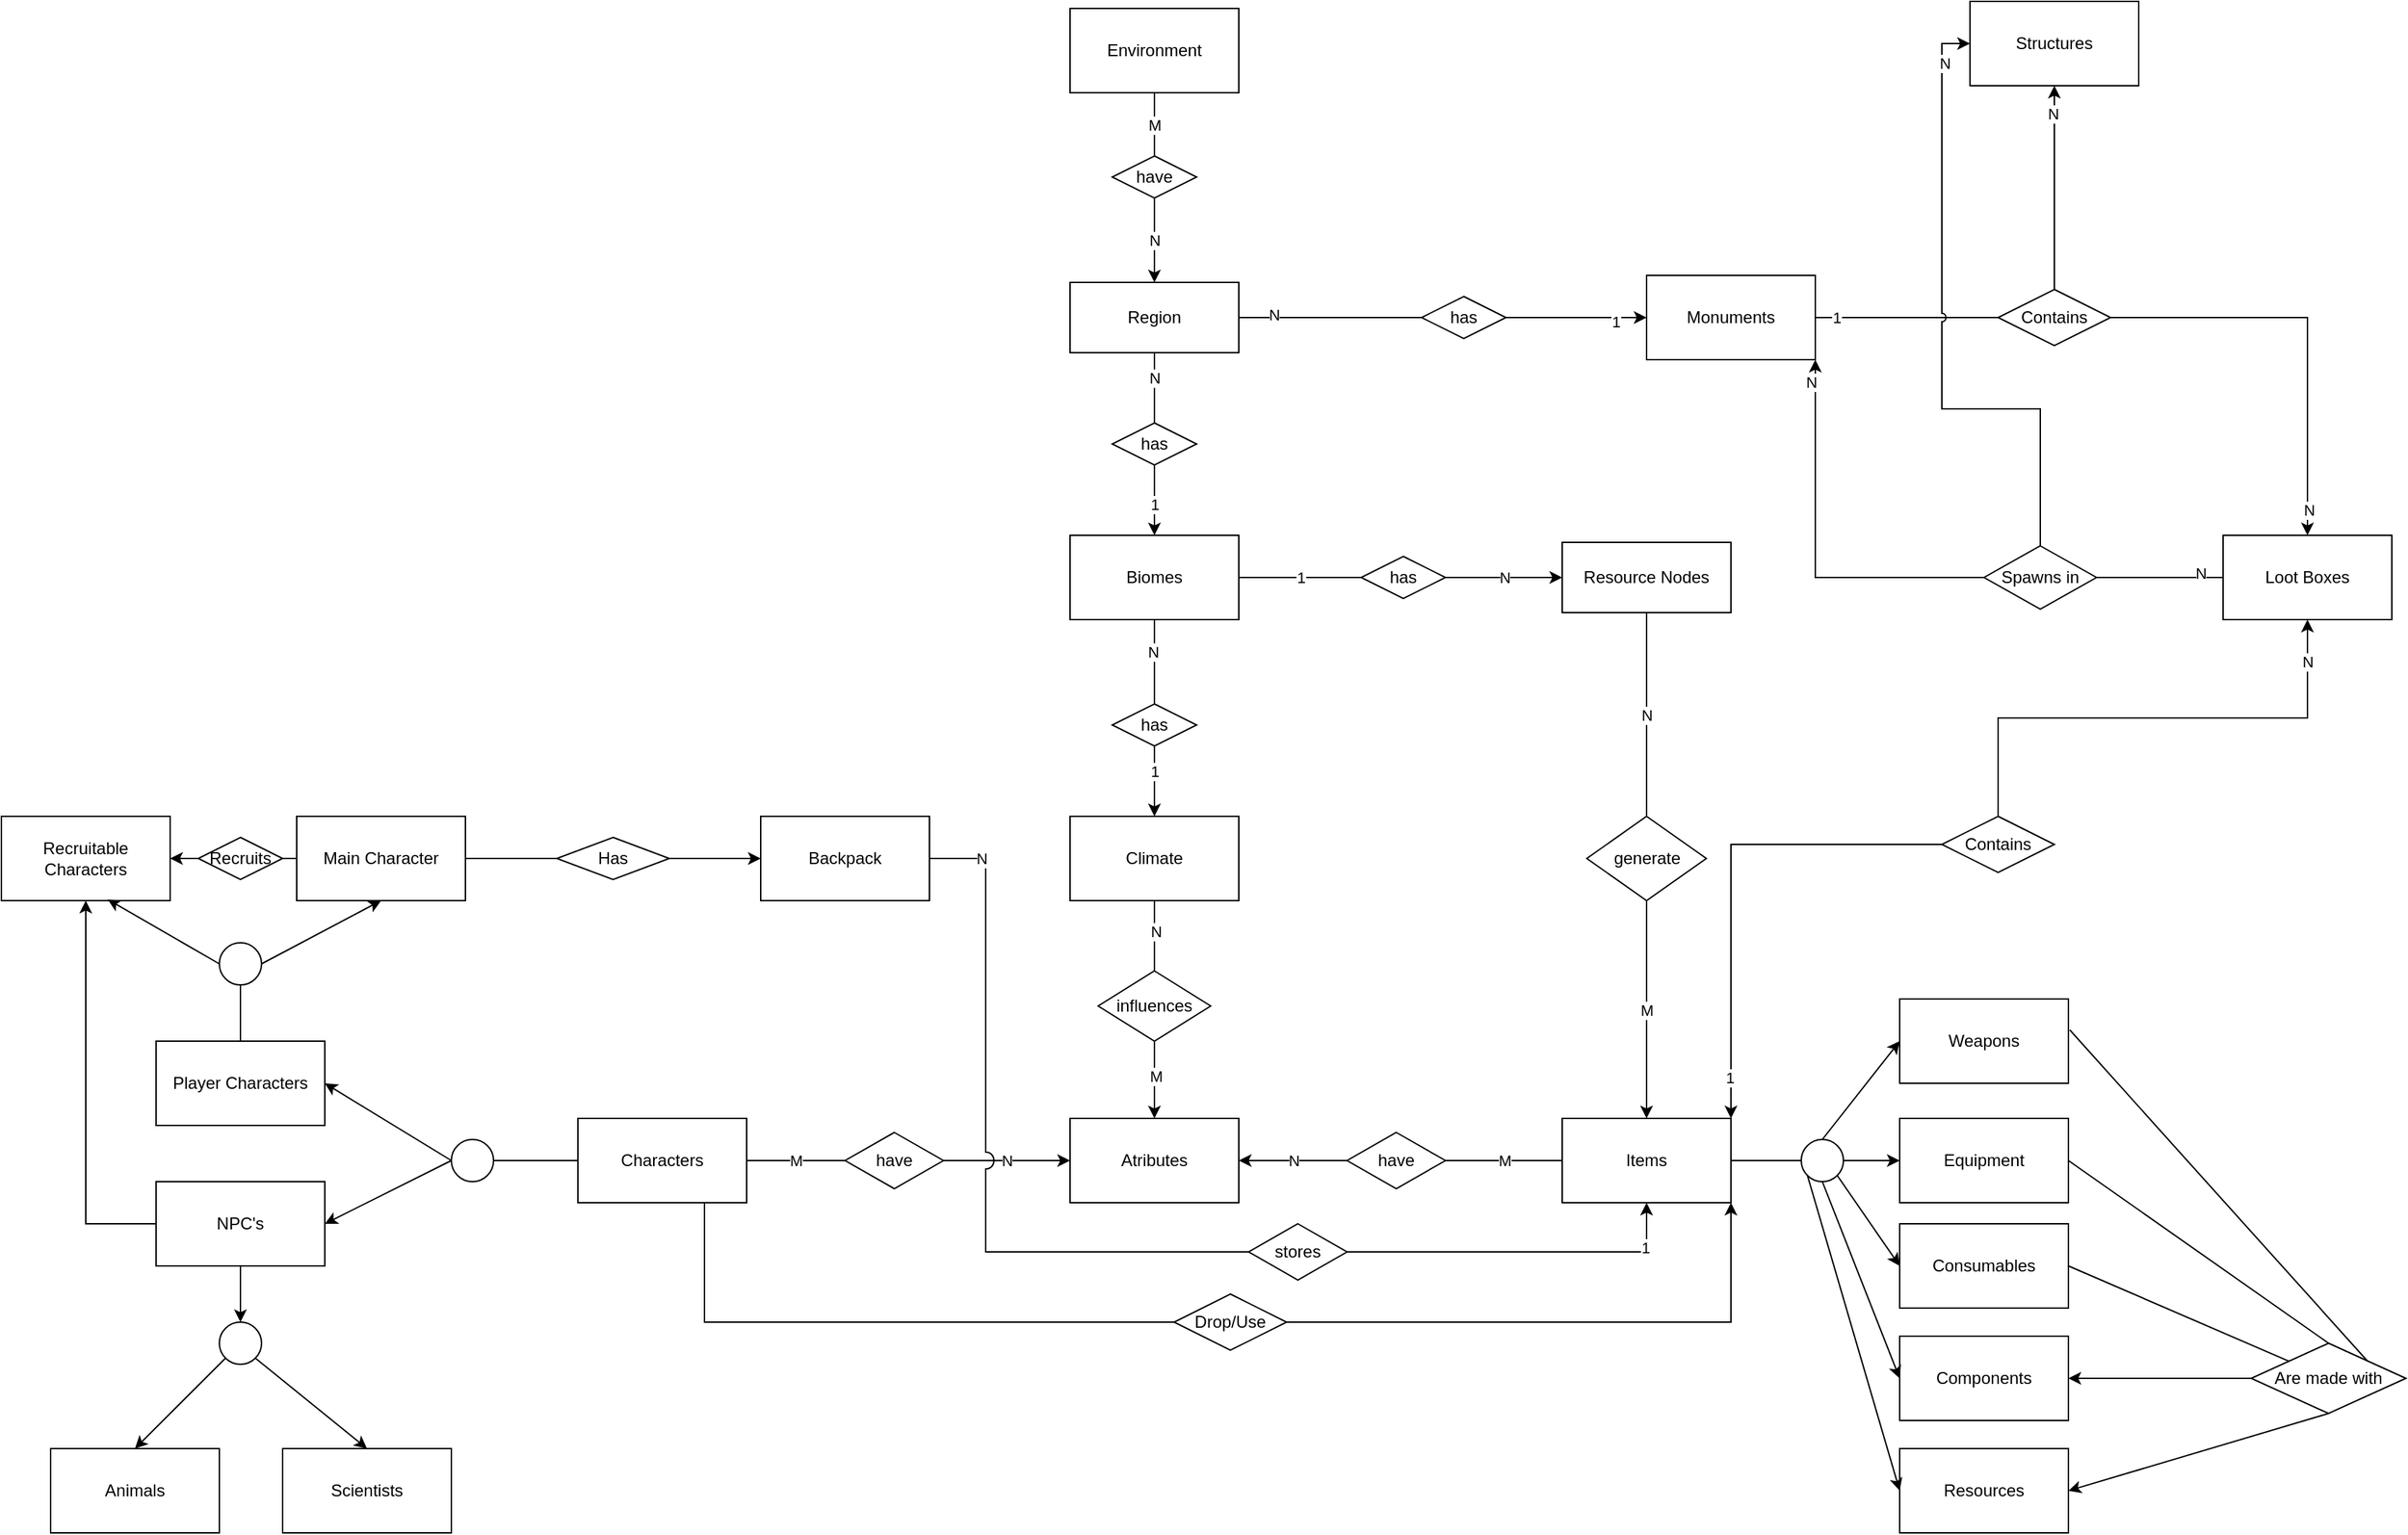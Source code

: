 <mxfile version="16.5.2" type="github">
  <diagram id="C5RBs43oDa-KdzZeNtuy" name="Page-1">
    <mxGraphModel dx="2249" dy="1966" grid="1" gridSize="10" guides="1" tooltips="1" connect="1" arrows="1" fold="1" page="1" pageScale="1" pageWidth="827" pageHeight="1169" math="0" shadow="0">
      <root>
        <mxCell id="WIyWlLk6GJQsqaUBKTNV-0" />
        <mxCell id="WIyWlLk6GJQsqaUBKTNV-1" parent="WIyWlLk6GJQsqaUBKTNV-0" />
        <mxCell id="OJwY6KHNOnWyT61h1TXV-4" value="Items" style="rounded=0;whiteSpace=wrap;html=1;" parent="WIyWlLk6GJQsqaUBKTNV-1" vertex="1">
          <mxGeometry x="610" y="-275" width="120" height="60" as="geometry" />
        </mxCell>
        <mxCell id="-jBMVGJU2QKtCugC65hU-63" style="edgeStyle=orthogonalEdgeStyle;rounded=0;jumpStyle=arc;orthogonalLoop=1;jettySize=auto;html=1;exitX=0.75;exitY=1;exitDx=0;exitDy=0;entryX=1;entryY=1;entryDx=0;entryDy=0;startArrow=none;startFill=0;endArrow=classic;endFill=1;strokeColor=default;" edge="1" parent="WIyWlLk6GJQsqaUBKTNV-1" source="OJwY6KHNOnWyT61h1TXV-0" target="OJwY6KHNOnWyT61h1TXV-4">
          <mxGeometry relative="1" as="geometry">
            <Array as="points">
              <mxPoint y="-130" />
              <mxPoint x="730" y="-130" />
            </Array>
          </mxGeometry>
        </mxCell>
        <mxCell id="OJwY6KHNOnWyT61h1TXV-0" value="Characters" style="rounded=0;whiteSpace=wrap;html=1;" parent="WIyWlLk6GJQsqaUBKTNV-1" vertex="1">
          <mxGeometry x="-90" y="-275" width="120" height="60" as="geometry" />
        </mxCell>
        <mxCell id="OJwY6KHNOnWyT61h1TXV-1" value="Weapons" style="rounded=0;whiteSpace=wrap;html=1;" parent="WIyWlLk6GJQsqaUBKTNV-1" vertex="1">
          <mxGeometry x="850" y="-360" width="120" height="60" as="geometry" />
        </mxCell>
        <mxCell id="OJwY6KHNOnWyT61h1TXV-2" value="Equipment" style="rounded=0;whiteSpace=wrap;html=1;" parent="WIyWlLk6GJQsqaUBKTNV-1" vertex="1">
          <mxGeometry x="850" y="-275" width="120" height="60" as="geometry" />
        </mxCell>
        <mxCell id="OJwY6KHNOnWyT61h1TXV-3" value="Components" style="rounded=0;whiteSpace=wrap;html=1;" parent="WIyWlLk6GJQsqaUBKTNV-1" vertex="1">
          <mxGeometry x="850" y="-120" width="120" height="60" as="geometry" />
        </mxCell>
        <mxCell id="OJwY6KHNOnWyT61h1TXV-6" value="" style="ellipse;whiteSpace=wrap;html=1;aspect=fixed;" parent="WIyWlLk6GJQsqaUBKTNV-1" vertex="1">
          <mxGeometry x="780" y="-260" width="30" height="30" as="geometry" />
        </mxCell>
        <mxCell id="OJwY6KHNOnWyT61h1TXV-8" value="" style="endArrow=classic;html=1;rounded=0;entryX=0;entryY=0.5;entryDx=0;entryDy=0;exitX=0.5;exitY=0;exitDx=0;exitDy=0;" parent="WIyWlLk6GJQsqaUBKTNV-1" source="OJwY6KHNOnWyT61h1TXV-6" edge="1" target="OJwY6KHNOnWyT61h1TXV-1">
          <mxGeometry width="50" height="50" relative="1" as="geometry">
            <mxPoint x="760" y="-185" as="sourcePoint" />
            <mxPoint x="850" y="-335" as="targetPoint" />
          </mxGeometry>
        </mxCell>
        <mxCell id="OJwY6KHNOnWyT61h1TXV-9" value="" style="endArrow=classic;html=1;rounded=0;entryX=0;entryY=0.5;entryDx=0;entryDy=0;exitX=1;exitY=0.5;exitDx=0;exitDy=0;" parent="WIyWlLk6GJQsqaUBKTNV-1" source="OJwY6KHNOnWyT61h1TXV-6" edge="1" target="OJwY6KHNOnWyT61h1TXV-2">
          <mxGeometry width="50" height="50" relative="1" as="geometry">
            <mxPoint x="760" y="-185" as="sourcePoint" />
            <mxPoint x="850" y="-245" as="targetPoint" />
          </mxGeometry>
        </mxCell>
        <mxCell id="OJwY6KHNOnWyT61h1TXV-10" value="" style="endArrow=classic;html=1;rounded=0;entryX=0;entryY=0.5;entryDx=0;entryDy=0;exitX=0.5;exitY=1;exitDx=0;exitDy=0;" parent="WIyWlLk6GJQsqaUBKTNV-1" source="OJwY6KHNOnWyT61h1TXV-6" edge="1" target="OJwY6KHNOnWyT61h1TXV-3">
          <mxGeometry width="50" height="50" relative="1" as="geometry">
            <mxPoint x="760" y="-185" as="sourcePoint" />
            <mxPoint x="850" y="-145" as="targetPoint" />
          </mxGeometry>
        </mxCell>
        <mxCell id="OJwY6KHNOnWyT61h1TXV-11" value="" style="endArrow=none;html=1;rounded=0;entryX=0;entryY=0.5;entryDx=0;entryDy=0;exitX=1;exitY=0.5;exitDx=0;exitDy=0;" parent="WIyWlLk6GJQsqaUBKTNV-1" source="OJwY6KHNOnWyT61h1TXV-4" target="OJwY6KHNOnWyT61h1TXV-6" edge="1">
          <mxGeometry width="50" height="50" relative="1" as="geometry">
            <mxPoint x="760" y="-345" as="sourcePoint" />
            <mxPoint x="810" y="-395" as="targetPoint" />
          </mxGeometry>
        </mxCell>
        <mxCell id="OJwY6KHNOnWyT61h1TXV-12" value="Player Characters" style="rounded=0;whiteSpace=wrap;html=1;" parent="WIyWlLk6GJQsqaUBKTNV-1" vertex="1">
          <mxGeometry x="-390" y="-330" width="120" height="60" as="geometry" />
        </mxCell>
        <mxCell id="YpgS21uu3NGaCWCV9_6U-10" style="edgeStyle=orthogonalEdgeStyle;rounded=0;jumpStyle=arc;jumpSize=12;orthogonalLoop=1;jettySize=auto;html=1;exitX=0;exitY=0.5;exitDx=0;exitDy=0;entryX=0.5;entryY=1;entryDx=0;entryDy=0;" parent="WIyWlLk6GJQsqaUBKTNV-1" source="OJwY6KHNOnWyT61h1TXV-13" target="OJwY6KHNOnWyT61h1TXV-26" edge="1">
          <mxGeometry relative="1" as="geometry" />
        </mxCell>
        <mxCell id="OJwY6KHNOnWyT61h1TXV-13" value="NPC&#39;s" style="rounded=0;whiteSpace=wrap;html=1;" parent="WIyWlLk6GJQsqaUBKTNV-1" vertex="1">
          <mxGeometry x="-390" y="-230" width="120" height="60" as="geometry" />
        </mxCell>
        <mxCell id="OJwY6KHNOnWyT61h1TXV-14" value="Animals" style="rounded=0;whiteSpace=wrap;html=1;" parent="WIyWlLk6GJQsqaUBKTNV-1" vertex="1">
          <mxGeometry x="-465" y="-40" width="120" height="60" as="geometry" />
        </mxCell>
        <mxCell id="OJwY6KHNOnWyT61h1TXV-16" value="Scientists" style="rounded=0;whiteSpace=wrap;html=1;" parent="WIyWlLk6GJQsqaUBKTNV-1" vertex="1">
          <mxGeometry x="-300" y="-40" width="120" height="60" as="geometry" />
        </mxCell>
        <mxCell id="OJwY6KHNOnWyT61h1TXV-17" value="" style="ellipse;whiteSpace=wrap;html=1;aspect=fixed;" parent="WIyWlLk6GJQsqaUBKTNV-1" vertex="1">
          <mxGeometry x="-345" y="-130" width="30" height="30" as="geometry" />
        </mxCell>
        <mxCell id="OJwY6KHNOnWyT61h1TXV-18" value="" style="endArrow=classic;html=1;rounded=0;exitX=0.5;exitY=1;exitDx=0;exitDy=0;entryX=0.5;entryY=0;entryDx=0;entryDy=0;" parent="WIyWlLk6GJQsqaUBKTNV-1" source="OJwY6KHNOnWyT61h1TXV-13" target="OJwY6KHNOnWyT61h1TXV-17" edge="1">
          <mxGeometry width="50" height="50" relative="1" as="geometry">
            <mxPoint x="-420" y="-210" as="sourcePoint" />
            <mxPoint x="-370" y="-260" as="targetPoint" />
          </mxGeometry>
        </mxCell>
        <mxCell id="OJwY6KHNOnWyT61h1TXV-19" value="" style="endArrow=classic;html=1;rounded=0;entryX=0.5;entryY=0;entryDx=0;entryDy=0;exitX=0;exitY=1;exitDx=0;exitDy=0;" parent="WIyWlLk6GJQsqaUBKTNV-1" source="OJwY6KHNOnWyT61h1TXV-17" target="OJwY6KHNOnWyT61h1TXV-14" edge="1">
          <mxGeometry width="50" height="50" relative="1" as="geometry">
            <mxPoint x="-320" y="-210" as="sourcePoint" />
            <mxPoint x="-270" y="-260" as="targetPoint" />
          </mxGeometry>
        </mxCell>
        <mxCell id="OJwY6KHNOnWyT61h1TXV-20" value="" style="endArrow=classic;html=1;rounded=0;exitX=1;exitY=1;exitDx=0;exitDy=0;entryX=0.5;entryY=0;entryDx=0;entryDy=0;" parent="WIyWlLk6GJQsqaUBKTNV-1" source="OJwY6KHNOnWyT61h1TXV-17" target="OJwY6KHNOnWyT61h1TXV-16" edge="1">
          <mxGeometry width="50" height="50" relative="1" as="geometry">
            <mxPoint x="-320" y="-210" as="sourcePoint" />
            <mxPoint x="-270" y="-260" as="targetPoint" />
          </mxGeometry>
        </mxCell>
        <mxCell id="OJwY6KHNOnWyT61h1TXV-22" value="" style="ellipse;whiteSpace=wrap;html=1;aspect=fixed;" parent="WIyWlLk6GJQsqaUBKTNV-1" vertex="1">
          <mxGeometry x="-180" y="-260" width="30" height="30" as="geometry" />
        </mxCell>
        <mxCell id="OJwY6KHNOnWyT61h1TXV-23" value="" style="endArrow=classic;html=1;rounded=0;entryX=1;entryY=0.5;entryDx=0;entryDy=0;exitX=0;exitY=0.5;exitDx=0;exitDy=0;" parent="WIyWlLk6GJQsqaUBKTNV-1" source="OJwY6KHNOnWyT61h1TXV-22" target="OJwY6KHNOnWyT61h1TXV-12" edge="1">
          <mxGeometry width="50" height="50" relative="1" as="geometry">
            <mxPoint x="-280" y="-210" as="sourcePoint" />
            <mxPoint x="-230" y="-260" as="targetPoint" />
          </mxGeometry>
        </mxCell>
        <mxCell id="OJwY6KHNOnWyT61h1TXV-24" value="" style="endArrow=classic;html=1;rounded=0;exitX=0;exitY=0.5;exitDx=0;exitDy=0;entryX=1;entryY=0.5;entryDx=0;entryDy=0;" parent="WIyWlLk6GJQsqaUBKTNV-1" source="OJwY6KHNOnWyT61h1TXV-22" target="OJwY6KHNOnWyT61h1TXV-13" edge="1">
          <mxGeometry width="50" height="50" relative="1" as="geometry">
            <mxPoint x="-280" y="-210" as="sourcePoint" />
            <mxPoint x="-230" y="-260" as="targetPoint" />
          </mxGeometry>
        </mxCell>
        <mxCell id="OJwY6KHNOnWyT61h1TXV-25" value="" style="endArrow=none;html=1;rounded=0;entryX=0;entryY=0.5;entryDx=0;entryDy=0;exitX=1;exitY=0.5;exitDx=0;exitDy=0;" parent="WIyWlLk6GJQsqaUBKTNV-1" source="OJwY6KHNOnWyT61h1TXV-22" target="OJwY6KHNOnWyT61h1TXV-0" edge="1">
          <mxGeometry width="50" height="50" relative="1" as="geometry">
            <mxPoint x="-280" y="-210" as="sourcePoint" />
            <mxPoint x="-230" y="-260" as="targetPoint" />
          </mxGeometry>
        </mxCell>
        <mxCell id="OJwY6KHNOnWyT61h1TXV-26" value="Recruitable Characters" style="rounded=0;whiteSpace=wrap;html=1;" parent="WIyWlLk6GJQsqaUBKTNV-1" vertex="1">
          <mxGeometry x="-500" y="-490" width="120" height="60" as="geometry" />
        </mxCell>
        <mxCell id="-jBMVGJU2QKtCugC65hU-73" style="edgeStyle=orthogonalEdgeStyle;rounded=0;jumpStyle=arc;orthogonalLoop=1;jettySize=auto;html=1;exitX=0;exitY=0.5;exitDx=0;exitDy=0;entryX=1;entryY=0.5;entryDx=0;entryDy=0;startArrow=none;startFill=0;endArrow=classic;endFill=1;strokeColor=default;" edge="1" parent="WIyWlLk6GJQsqaUBKTNV-1" source="-jBMVGJU2QKtCugC65hU-74" target="OJwY6KHNOnWyT61h1TXV-26">
          <mxGeometry relative="1" as="geometry" />
        </mxCell>
        <mxCell id="OJwY6KHNOnWyT61h1TXV-27" value="Main Character" style="rounded=0;whiteSpace=wrap;html=1;" parent="WIyWlLk6GJQsqaUBKTNV-1" vertex="1">
          <mxGeometry x="-290" y="-490" width="120" height="60" as="geometry" />
        </mxCell>
        <mxCell id="OJwY6KHNOnWyT61h1TXV-28" value="" style="ellipse;whiteSpace=wrap;html=1;aspect=fixed;" parent="WIyWlLk6GJQsqaUBKTNV-1" vertex="1">
          <mxGeometry x="-345" y="-400" width="30" height="30" as="geometry" />
        </mxCell>
        <mxCell id="OJwY6KHNOnWyT61h1TXV-29" value="" style="endArrow=none;html=1;rounded=0;entryX=0.5;entryY=1;entryDx=0;entryDy=0;exitX=0.5;exitY=0;exitDx=0;exitDy=0;" parent="WIyWlLk6GJQsqaUBKTNV-1" source="OJwY6KHNOnWyT61h1TXV-12" target="OJwY6KHNOnWyT61h1TXV-28" edge="1">
          <mxGeometry width="50" height="50" relative="1" as="geometry">
            <mxPoint x="-470" y="-260" as="sourcePoint" />
            <mxPoint x="-420" y="-310" as="targetPoint" />
          </mxGeometry>
        </mxCell>
        <mxCell id="OJwY6KHNOnWyT61h1TXV-30" value="" style="endArrow=classic;html=1;rounded=0;entryX=0.5;entryY=1;entryDx=0;entryDy=0;exitX=1;exitY=0.5;exitDx=0;exitDy=0;" parent="WIyWlLk6GJQsqaUBKTNV-1" source="OJwY6KHNOnWyT61h1TXV-28" target="OJwY6KHNOnWyT61h1TXV-27" edge="1">
          <mxGeometry width="50" height="50" relative="1" as="geometry">
            <mxPoint x="-470" y="-260" as="sourcePoint" />
            <mxPoint x="-420" y="-310" as="targetPoint" />
          </mxGeometry>
        </mxCell>
        <mxCell id="OJwY6KHNOnWyT61h1TXV-31" value="" style="endArrow=classic;html=1;rounded=0;entryX=0.63;entryY=0.986;entryDx=0;entryDy=0;exitX=0;exitY=0.5;exitDx=0;exitDy=0;entryPerimeter=0;" parent="WIyWlLk6GJQsqaUBKTNV-1" source="OJwY6KHNOnWyT61h1TXV-28" target="OJwY6KHNOnWyT61h1TXV-26" edge="1">
          <mxGeometry width="50" height="50" relative="1" as="geometry">
            <mxPoint x="-470" y="-260" as="sourcePoint" />
            <mxPoint x="-420" y="-310" as="targetPoint" />
          </mxGeometry>
        </mxCell>
        <mxCell id="OJwY6KHNOnWyT61h1TXV-35" value="Atributes" style="rounded=0;whiteSpace=wrap;html=1;" parent="WIyWlLk6GJQsqaUBKTNV-1" vertex="1">
          <mxGeometry x="260" y="-275" width="120" height="60" as="geometry" />
        </mxCell>
        <mxCell id="OJwY6KHNOnWyT61h1TXV-36" value="N" style="endArrow=classic;html=1;rounded=0;entryX=0;entryY=0.5;entryDx=0;entryDy=0;exitX=1;exitY=0.5;exitDx=0;exitDy=0;startArrow=none;" parent="WIyWlLk6GJQsqaUBKTNV-1" source="OJwY6KHNOnWyT61h1TXV-38" target="OJwY6KHNOnWyT61h1TXV-35" edge="1">
          <mxGeometry width="50" height="50" relative="1" as="geometry">
            <mxPoint y="-260" as="sourcePoint" />
            <mxPoint x="50" y="-310" as="targetPoint" />
          </mxGeometry>
        </mxCell>
        <mxCell id="OJwY6KHNOnWyT61h1TXV-38" value="have" style="rhombus;whiteSpace=wrap;html=1;" parent="WIyWlLk6GJQsqaUBKTNV-1" vertex="1">
          <mxGeometry x="100" y="-265" width="70" height="40" as="geometry" />
        </mxCell>
        <mxCell id="OJwY6KHNOnWyT61h1TXV-39" value="M" style="endArrow=none;html=1;rounded=0;entryX=0;entryY=0.5;entryDx=0;entryDy=0;exitX=1;exitY=0.5;exitDx=0;exitDy=0;" parent="WIyWlLk6GJQsqaUBKTNV-1" source="OJwY6KHNOnWyT61h1TXV-0" target="OJwY6KHNOnWyT61h1TXV-38" edge="1">
          <mxGeometry width="50" height="50" relative="1" as="geometry">
            <mxPoint x="30" y="-245" as="sourcePoint" />
            <mxPoint x="260" y="-245" as="targetPoint" />
          </mxGeometry>
        </mxCell>
        <mxCell id="OJwY6KHNOnWyT61h1TXV-41" value="N" style="endArrow=classic;html=1;rounded=0;exitX=0;exitY=0.5;exitDx=0;exitDy=0;entryX=1;entryY=0.5;entryDx=0;entryDy=0;startArrow=none;" parent="WIyWlLk6GJQsqaUBKTNV-1" source="OJwY6KHNOnWyT61h1TXV-40" target="OJwY6KHNOnWyT61h1TXV-35" edge="1">
          <mxGeometry width="50" height="50" relative="1" as="geometry">
            <mxPoint x="510" y="-260" as="sourcePoint" />
            <mxPoint x="560" y="-310" as="targetPoint" />
          </mxGeometry>
        </mxCell>
        <mxCell id="OJwY6KHNOnWyT61h1TXV-40" value="have" style="rhombus;whiteSpace=wrap;html=1;" parent="WIyWlLk6GJQsqaUBKTNV-1" vertex="1">
          <mxGeometry x="457" y="-265" width="70" height="40" as="geometry" />
        </mxCell>
        <mxCell id="OJwY6KHNOnWyT61h1TXV-42" value="M" style="endArrow=none;html=1;rounded=0;exitX=0;exitY=0.5;exitDx=0;exitDy=0;entryX=1;entryY=0.5;entryDx=0;entryDy=0;" parent="WIyWlLk6GJQsqaUBKTNV-1" source="OJwY6KHNOnWyT61h1TXV-4" target="OJwY6KHNOnWyT61h1TXV-40" edge="1">
          <mxGeometry width="50" height="50" relative="1" as="geometry">
            <mxPoint x="610" y="-245" as="sourcePoint" />
            <mxPoint x="380" y="-245" as="targetPoint" />
          </mxGeometry>
        </mxCell>
        <mxCell id="YpgS21uu3NGaCWCV9_6U-8" style="edgeStyle=orthogonalEdgeStyle;rounded=0;orthogonalLoop=1;jettySize=auto;html=1;exitX=1;exitY=0.5;exitDx=0;exitDy=0;entryX=0.5;entryY=1;entryDx=0;entryDy=0;jumpStyle=arc;jumpSize=12;" parent="WIyWlLk6GJQsqaUBKTNV-1" source="OJwY6KHNOnWyT61h1TXV-43" target="OJwY6KHNOnWyT61h1TXV-4" edge="1">
          <mxGeometry relative="1" as="geometry">
            <Array as="points">
              <mxPoint x="200" y="-460" />
              <mxPoint x="200" y="-180" />
              <mxPoint x="670" y="-180" />
            </Array>
          </mxGeometry>
        </mxCell>
        <mxCell id="-jBMVGJU2QKtCugC65hU-53" value="1" style="edgeLabel;html=1;align=center;verticalAlign=middle;resizable=0;points=[];" vertex="1" connectable="0" parent="YpgS21uu3NGaCWCV9_6U-8">
          <mxGeometry x="0.922" y="1" relative="1" as="geometry">
            <mxPoint as="offset" />
          </mxGeometry>
        </mxCell>
        <mxCell id="-jBMVGJU2QKtCugC65hU-54" value="N" style="edgeLabel;html=1;align=center;verticalAlign=middle;resizable=0;points=[];" vertex="1" connectable="0" parent="YpgS21uu3NGaCWCV9_6U-8">
          <mxGeometry x="-0.91" relative="1" as="geometry">
            <mxPoint as="offset" />
          </mxGeometry>
        </mxCell>
        <mxCell id="OJwY6KHNOnWyT61h1TXV-43" value="Backpack" style="rounded=0;whiteSpace=wrap;html=1;" parent="WIyWlLk6GJQsqaUBKTNV-1" vertex="1">
          <mxGeometry x="40" y="-490" width="120" height="60" as="geometry" />
        </mxCell>
        <mxCell id="OJwY6KHNOnWyT61h1TXV-44" value="" style="endArrow=classic;html=1;rounded=0;exitX=1;exitY=0.5;exitDx=0;exitDy=0;entryX=0;entryY=0.5;entryDx=0;entryDy=0;startArrow=none;" parent="WIyWlLk6GJQsqaUBKTNV-1" source="OJwY6KHNOnWyT61h1TXV-45" target="OJwY6KHNOnWyT61h1TXV-43" edge="1">
          <mxGeometry width="50" height="50" relative="1" as="geometry">
            <mxPoint x="60" y="-390" as="sourcePoint" />
            <mxPoint x="110" y="-440" as="targetPoint" />
          </mxGeometry>
        </mxCell>
        <mxCell id="OJwY6KHNOnWyT61h1TXV-45" value="Has" style="rhombus;whiteSpace=wrap;html=1;" parent="WIyWlLk6GJQsqaUBKTNV-1" vertex="1">
          <mxGeometry x="-105" y="-475" width="80" height="30" as="geometry" />
        </mxCell>
        <mxCell id="OJwY6KHNOnWyT61h1TXV-46" value="" style="endArrow=none;html=1;rounded=0;exitX=1;exitY=0.5;exitDx=0;exitDy=0;entryX=0;entryY=0.5;entryDx=0;entryDy=0;" parent="WIyWlLk6GJQsqaUBKTNV-1" source="OJwY6KHNOnWyT61h1TXV-27" target="OJwY6KHNOnWyT61h1TXV-45" edge="1">
          <mxGeometry width="50" height="50" relative="1" as="geometry">
            <mxPoint x="-230" y="-490" as="sourcePoint" />
            <mxPoint x="-230" y="-610" as="targetPoint" />
          </mxGeometry>
        </mxCell>
        <mxCell id="VYQuqurXk1ev6Ly3l2aM-8" value="N" style="edgeStyle=orthogonalEdgeStyle;rounded=0;orthogonalLoop=1;jettySize=auto;html=1;exitX=0.5;exitY=1;exitDx=0;exitDy=0;entryX=0.5;entryY=0;entryDx=0;entryDy=0;startArrow=none;" parent="WIyWlLk6GJQsqaUBKTNV-1" source="VYQuqurXk1ev6Ly3l2aM-9" target="VYQuqurXk1ev6Ly3l2aM-3" edge="1">
          <mxGeometry relative="1" as="geometry" />
        </mxCell>
        <mxCell id="VYQuqurXk1ev6Ly3l2aM-0" value="Environment" style="rounded=0;whiteSpace=wrap;html=1;" parent="WIyWlLk6GJQsqaUBKTNV-1" vertex="1">
          <mxGeometry x="260" y="-1065" width="120" height="60" as="geometry" />
        </mxCell>
        <mxCell id="YpgS21uu3NGaCWCV9_6U-2" value="N" style="edgeStyle=orthogonalEdgeStyle;rounded=0;orthogonalLoop=1;jettySize=auto;html=1;exitX=1;exitY=0.5;exitDx=0;exitDy=0;entryX=0;entryY=0.5;entryDx=0;entryDy=0;startArrow=none;" parent="WIyWlLk6GJQsqaUBKTNV-1" source="YpgS21uu3NGaCWCV9_6U-3" target="YpgS21uu3NGaCWCV9_6U-0" edge="1">
          <mxGeometry relative="1" as="geometry" />
        </mxCell>
        <mxCell id="VYQuqurXk1ev6Ly3l2aM-2" value="Biomes" style="rounded=0;whiteSpace=wrap;html=1;" parent="WIyWlLk6GJQsqaUBKTNV-1" vertex="1">
          <mxGeometry x="260" y="-690" width="120" height="60" as="geometry" />
        </mxCell>
        <mxCell id="VYQuqurXk1ev6Ly3l2aM-3" value="Region" style="rounded=0;whiteSpace=wrap;html=1;" parent="WIyWlLk6GJQsqaUBKTNV-1" vertex="1">
          <mxGeometry x="260" y="-870" width="120" height="50" as="geometry" />
        </mxCell>
        <mxCell id="-jBMVGJU2QKtCugC65hU-11" style="edgeStyle=orthogonalEdgeStyle;rounded=0;orthogonalLoop=1;jettySize=auto;html=1;exitX=1;exitY=0.5;exitDx=0;exitDy=0;entryX=0.5;entryY=1;entryDx=0;entryDy=0;" edge="1" parent="WIyWlLk6GJQsqaUBKTNV-1" source="VYQuqurXk1ev6Ly3l2aM-4" target="-jBMVGJU2QKtCugC65hU-6">
          <mxGeometry relative="1" as="geometry">
            <Array as="points">
              <mxPoint x="960" y="-845" />
              <mxPoint x="960" y="-1005" />
            </Array>
          </mxGeometry>
        </mxCell>
        <mxCell id="-jBMVGJU2QKtCugC65hU-32" value="1" style="edgeLabel;html=1;align=center;verticalAlign=middle;resizable=0;points=[];" vertex="1" connectable="0" parent="-jBMVGJU2QKtCugC65hU-11">
          <mxGeometry x="-0.913" relative="1" as="geometry">
            <mxPoint as="offset" />
          </mxGeometry>
        </mxCell>
        <mxCell id="-jBMVGJU2QKtCugC65hU-33" value="N" style="edgeLabel;html=1;align=center;verticalAlign=middle;resizable=0;points=[];" vertex="1" connectable="0" parent="-jBMVGJU2QKtCugC65hU-11">
          <mxGeometry x="0.906" y="1" relative="1" as="geometry">
            <mxPoint y="4" as="offset" />
          </mxGeometry>
        </mxCell>
        <mxCell id="VYQuqurXk1ev6Ly3l2aM-4" value="Monuments" style="rounded=0;whiteSpace=wrap;html=1;" parent="WIyWlLk6GJQsqaUBKTNV-1" vertex="1">
          <mxGeometry x="670" y="-875" width="120" height="60" as="geometry" />
        </mxCell>
        <mxCell id="VYQuqurXk1ev6Ly3l2aM-9" value="have" style="rhombus;whiteSpace=wrap;html=1;" parent="WIyWlLk6GJQsqaUBKTNV-1" vertex="1">
          <mxGeometry x="290" y="-960" width="60" height="30" as="geometry" />
        </mxCell>
        <mxCell id="VYQuqurXk1ev6Ly3l2aM-10" value="M" style="edgeStyle=orthogonalEdgeStyle;rounded=0;orthogonalLoop=1;jettySize=auto;html=1;exitX=0.5;exitY=1;exitDx=0;exitDy=0;entryX=0.5;entryY=0;entryDx=0;entryDy=0;endArrow=none;" parent="WIyWlLk6GJQsqaUBKTNV-1" source="VYQuqurXk1ev6Ly3l2aM-0" target="VYQuqurXk1ev6Ly3l2aM-9" edge="1">
          <mxGeometry relative="1" as="geometry">
            <mxPoint x="320" y="-1005" as="sourcePoint" />
            <mxPoint x="320" y="-870" as="targetPoint" />
          </mxGeometry>
        </mxCell>
        <mxCell id="VYQuqurXk1ev6Ly3l2aM-18" value="" style="endArrow=classic;html=1;rounded=0;exitX=1;exitY=0.5;exitDx=0;exitDy=0;entryX=0;entryY=0.5;entryDx=0;entryDy=0;startArrow=none;" parent="WIyWlLk6GJQsqaUBKTNV-1" source="VYQuqurXk1ev6Ly3l2aM-26" target="VYQuqurXk1ev6Ly3l2aM-4" edge="1">
          <mxGeometry width="50" height="50" relative="1" as="geometry">
            <mxPoint x="35" y="-720" as="sourcePoint" />
            <mxPoint x="-15" y="-720" as="targetPoint" />
          </mxGeometry>
        </mxCell>
        <mxCell id="VYQuqurXk1ev6Ly3l2aM-33" value="1" style="edgeLabel;html=1;align=center;verticalAlign=middle;resizable=0;points=[];" parent="VYQuqurXk1ev6Ly3l2aM-18" vertex="1" connectable="0">
          <mxGeometry x="0.557" y="-3" relative="1" as="geometry">
            <mxPoint as="offset" />
          </mxGeometry>
        </mxCell>
        <mxCell id="VYQuqurXk1ev6Ly3l2aM-20" value="" style="endArrow=classic;html=1;rounded=0;exitX=0.5;exitY=1;exitDx=0;exitDy=0;entryX=0.5;entryY=0;entryDx=0;entryDy=0;startArrow=none;" parent="WIyWlLk6GJQsqaUBKTNV-1" source="VYQuqurXk1ev6Ly3l2aM-21" target="VYQuqurXk1ev6Ly3l2aM-2" edge="1">
          <mxGeometry width="50" height="50" relative="1" as="geometry">
            <mxPoint x="274" y="-770" as="sourcePoint" />
            <mxPoint x="324" y="-820" as="targetPoint" />
          </mxGeometry>
        </mxCell>
        <mxCell id="VYQuqurXk1ev6Ly3l2aM-30" value="1" style="edgeLabel;html=1;align=center;verticalAlign=middle;resizable=0;points=[];" parent="VYQuqurXk1ev6Ly3l2aM-20" vertex="1" connectable="0">
          <mxGeometry x="0.506" y="1" relative="1" as="geometry">
            <mxPoint x="-1" y="-10" as="offset" />
          </mxGeometry>
        </mxCell>
        <mxCell id="VYQuqurXk1ev6Ly3l2aM-38" value="Climate" style="rounded=0;whiteSpace=wrap;html=1;" parent="WIyWlLk6GJQsqaUBKTNV-1" vertex="1">
          <mxGeometry x="260" y="-490" width="120" height="60" as="geometry" />
        </mxCell>
        <mxCell id="VYQuqurXk1ev6Ly3l2aM-39" style="edgeStyle=orthogonalEdgeStyle;rounded=0;orthogonalLoop=1;jettySize=auto;html=1;exitX=0.5;exitY=1;exitDx=0;exitDy=0;" parent="WIyWlLk6GJQsqaUBKTNV-1" source="VYQuqurXk1ev6Ly3l2aM-4" target="VYQuqurXk1ev6Ly3l2aM-4" edge="1">
          <mxGeometry relative="1" as="geometry" />
        </mxCell>
        <mxCell id="VYQuqurXk1ev6Ly3l2aM-42" value="" style="endArrow=classic;html=1;rounded=0;exitX=0.5;exitY=1;exitDx=0;exitDy=0;entryX=0.5;entryY=0;entryDx=0;entryDy=0;" parent="WIyWlLk6GJQsqaUBKTNV-1" source="VYQuqurXk1ev6Ly3l2aM-2" target="VYQuqurXk1ev6Ly3l2aM-38" edge="1">
          <mxGeometry width="50" height="50" relative="1" as="geometry">
            <mxPoint x="325" y="-780" as="sourcePoint" />
            <mxPoint x="325" y="-720" as="targetPoint" />
          </mxGeometry>
        </mxCell>
        <mxCell id="VYQuqurXk1ev6Ly3l2aM-44" value="N" style="edgeLabel;html=1;align=center;verticalAlign=middle;resizable=0;points=[];" parent="VYQuqurXk1ev6Ly3l2aM-42" vertex="1" connectable="0">
          <mxGeometry x="-0.671" y="-1" relative="1" as="geometry">
            <mxPoint as="offset" />
          </mxGeometry>
        </mxCell>
        <mxCell id="VYQuqurXk1ev6Ly3l2aM-46" value="1" style="edgeLabel;html=1;align=center;verticalAlign=middle;resizable=0;points=[];" parent="VYQuqurXk1ev6Ly3l2aM-42" vertex="1" connectable="0">
          <mxGeometry x="0.543" relative="1" as="geometry">
            <mxPoint as="offset" />
          </mxGeometry>
        </mxCell>
        <mxCell id="VYQuqurXk1ev6Ly3l2aM-43" value="has" style="rhombus;whiteSpace=wrap;html=1;" parent="WIyWlLk6GJQsqaUBKTNV-1" vertex="1">
          <mxGeometry x="290" y="-570" width="60" height="30" as="geometry" />
        </mxCell>
        <mxCell id="VYQuqurXk1ev6Ly3l2aM-49" value="" style="endArrow=classic;html=1;rounded=0;exitX=0.5;exitY=1;exitDx=0;exitDy=0;entryX=0.5;entryY=0;entryDx=0;entryDy=0;" parent="WIyWlLk6GJQsqaUBKTNV-1" source="VYQuqurXk1ev6Ly3l2aM-38" target="OJwY6KHNOnWyT61h1TXV-35" edge="1">
          <mxGeometry width="50" height="50" relative="1" as="geometry">
            <mxPoint x="320" y="-380" as="sourcePoint" />
            <mxPoint x="370" y="-430" as="targetPoint" />
          </mxGeometry>
        </mxCell>
        <mxCell id="VYQuqurXk1ev6Ly3l2aM-52" value="N" style="edgeLabel;html=1;align=center;verticalAlign=middle;resizable=0;points=[];" parent="VYQuqurXk1ev6Ly3l2aM-49" vertex="1" connectable="0">
          <mxGeometry x="-0.716" y="1" relative="1" as="geometry">
            <mxPoint as="offset" />
          </mxGeometry>
        </mxCell>
        <mxCell id="VYQuqurXk1ev6Ly3l2aM-53" value="M" style="edgeLabel;html=1;align=center;verticalAlign=middle;resizable=0;points=[];" parent="VYQuqurXk1ev6Ly3l2aM-49" vertex="1" connectable="0">
          <mxGeometry x="0.613" y="1" relative="1" as="geometry">
            <mxPoint as="offset" />
          </mxGeometry>
        </mxCell>
        <mxCell id="VYQuqurXk1ev6Ly3l2aM-50" value="influences" style="rhombus;whiteSpace=wrap;html=1;" parent="WIyWlLk6GJQsqaUBKTNV-1" vertex="1">
          <mxGeometry x="280" y="-380" width="80" height="50" as="geometry" />
        </mxCell>
        <mxCell id="YpgS21uu3NGaCWCV9_6U-1" value="M" style="edgeStyle=orthogonalEdgeStyle;rounded=0;orthogonalLoop=1;jettySize=auto;html=1;exitX=0.5;exitY=1;exitDx=0;exitDy=0;entryX=0.5;entryY=0;entryDx=0;entryDy=0;startArrow=none;" parent="WIyWlLk6GJQsqaUBKTNV-1" source="YpgS21uu3NGaCWCV9_6U-5" target="OJwY6KHNOnWyT61h1TXV-4" edge="1">
          <mxGeometry relative="1" as="geometry" />
        </mxCell>
        <mxCell id="YpgS21uu3NGaCWCV9_6U-0" value="Resource Nodes" style="rounded=0;whiteSpace=wrap;html=1;" parent="WIyWlLk6GJQsqaUBKTNV-1" vertex="1">
          <mxGeometry x="610" y="-685" width="120" height="50" as="geometry" />
        </mxCell>
        <mxCell id="YpgS21uu3NGaCWCV9_6U-3" value="has" style="rhombus;whiteSpace=wrap;html=1;" parent="WIyWlLk6GJQsqaUBKTNV-1" vertex="1">
          <mxGeometry x="467" y="-675" width="60" height="30" as="geometry" />
        </mxCell>
        <mxCell id="YpgS21uu3NGaCWCV9_6U-4" value="1" style="edgeStyle=orthogonalEdgeStyle;rounded=0;orthogonalLoop=1;jettySize=auto;html=1;exitX=1;exitY=0.5;exitDx=0;exitDy=0;entryX=0;entryY=0.5;entryDx=0;entryDy=0;endArrow=none;" parent="WIyWlLk6GJQsqaUBKTNV-1" source="VYQuqurXk1ev6Ly3l2aM-2" target="YpgS21uu3NGaCWCV9_6U-3" edge="1">
          <mxGeometry relative="1" as="geometry">
            <mxPoint x="380" y="-660" as="sourcePoint" />
            <mxPoint x="610" y="-660" as="targetPoint" />
          </mxGeometry>
        </mxCell>
        <mxCell id="YpgS21uu3NGaCWCV9_6U-5" value="generate" style="rhombus;whiteSpace=wrap;html=1;" parent="WIyWlLk6GJQsqaUBKTNV-1" vertex="1">
          <mxGeometry x="627.5" y="-490" width="85" height="60" as="geometry" />
        </mxCell>
        <mxCell id="YpgS21uu3NGaCWCV9_6U-6" value="N" style="edgeStyle=orthogonalEdgeStyle;rounded=0;orthogonalLoop=1;jettySize=auto;html=1;exitX=0.5;exitY=1;exitDx=0;exitDy=0;entryX=0.5;entryY=0;entryDx=0;entryDy=0;endArrow=none;" parent="WIyWlLk6GJQsqaUBKTNV-1" source="YpgS21uu3NGaCWCV9_6U-0" target="YpgS21uu3NGaCWCV9_6U-5" edge="1">
          <mxGeometry relative="1" as="geometry">
            <mxPoint x="670" y="-635" as="sourcePoint" />
            <mxPoint x="670" y="-275" as="targetPoint" />
          </mxGeometry>
        </mxCell>
        <mxCell id="YpgS21uu3NGaCWCV9_6U-9" value="stores" style="rhombus;whiteSpace=wrap;html=1;" parent="WIyWlLk6GJQsqaUBKTNV-1" vertex="1">
          <mxGeometry x="387" y="-200" width="70" height="40" as="geometry" />
        </mxCell>
        <mxCell id="-jBMVGJU2QKtCugC65hU-28" value="N" style="edgeStyle=orthogonalEdgeStyle;rounded=0;orthogonalLoop=1;jettySize=auto;html=1;exitX=0.5;exitY=1;exitDx=0;exitDy=0;strokeColor=default;endArrow=none;endFill=0;startArrow=classic;startFill=1;" edge="1" parent="WIyWlLk6GJQsqaUBKTNV-1" source="-jBMVGJU2QKtCugC65hU-0" target="-jBMVGJU2QKtCugC65hU-22">
          <mxGeometry x="-0.833" relative="1" as="geometry">
            <mxPoint as="offset" />
          </mxGeometry>
        </mxCell>
        <mxCell id="-jBMVGJU2QKtCugC65hU-0" value="Loot Boxes" style="rounded=0;whiteSpace=wrap;html=1;" vertex="1" parent="WIyWlLk6GJQsqaUBKTNV-1">
          <mxGeometry x="1080" y="-690" width="120" height="60" as="geometry" />
        </mxCell>
        <mxCell id="VYQuqurXk1ev6Ly3l2aM-26" value="has" style="rhombus;whiteSpace=wrap;html=1;" parent="WIyWlLk6GJQsqaUBKTNV-1" vertex="1">
          <mxGeometry x="510" y="-860" width="60" height="30" as="geometry" />
        </mxCell>
        <mxCell id="-jBMVGJU2QKtCugC65hU-3" value="" style="endArrow=none;html=1;rounded=0;exitX=1;exitY=0.5;exitDx=0;exitDy=0;entryX=0;entryY=0.5;entryDx=0;entryDy=0;" edge="1" parent="WIyWlLk6GJQsqaUBKTNV-1" source="VYQuqurXk1ev6Ly3l2aM-3" target="VYQuqurXk1ev6Ly3l2aM-26">
          <mxGeometry width="50" height="50" relative="1" as="geometry">
            <mxPoint x="380" y="-845" as="sourcePoint" />
            <mxPoint x="515" y="-845" as="targetPoint" />
          </mxGeometry>
        </mxCell>
        <mxCell id="-jBMVGJU2QKtCugC65hU-4" value="N" style="edgeLabel;html=1;align=center;verticalAlign=middle;resizable=0;points=[];" vertex="1" connectable="0" parent="-jBMVGJU2QKtCugC65hU-3">
          <mxGeometry x="-0.623" y="2" relative="1" as="geometry">
            <mxPoint as="offset" />
          </mxGeometry>
        </mxCell>
        <mxCell id="-jBMVGJU2QKtCugC65hU-6" value="Structures" style="rounded=0;whiteSpace=wrap;html=1;" vertex="1" parent="WIyWlLk6GJQsqaUBKTNV-1">
          <mxGeometry x="900" y="-1070" width="120" height="60" as="geometry" />
        </mxCell>
        <mxCell id="-jBMVGJU2QKtCugC65hU-13" style="edgeStyle=orthogonalEdgeStyle;rounded=0;orthogonalLoop=1;jettySize=auto;html=1;" edge="1" parent="WIyWlLk6GJQsqaUBKTNV-1" source="-jBMVGJU2QKtCugC65hU-8" target="-jBMVGJU2QKtCugC65hU-0">
          <mxGeometry relative="1" as="geometry" />
        </mxCell>
        <mxCell id="-jBMVGJU2QKtCugC65hU-31" value="N" style="edgeLabel;html=1;align=center;verticalAlign=middle;resizable=0;points=[];" vertex="1" connectable="0" parent="-jBMVGJU2QKtCugC65hU-13">
          <mxGeometry x="0.874" y="1" relative="1" as="geometry">
            <mxPoint as="offset" />
          </mxGeometry>
        </mxCell>
        <mxCell id="-jBMVGJU2QKtCugC65hU-8" value="Contains" style="rhombus;whiteSpace=wrap;html=1;" vertex="1" parent="WIyWlLk6GJQsqaUBKTNV-1">
          <mxGeometry x="920" y="-865" width="80" height="40" as="geometry" />
        </mxCell>
        <mxCell id="-jBMVGJU2QKtCugC65hU-14" style="edgeStyle=orthogonalEdgeStyle;rounded=0;orthogonalLoop=1;jettySize=auto;html=1;exitX=0.5;exitY=1;exitDx=0;exitDy=0;" edge="1" parent="WIyWlLk6GJQsqaUBKTNV-1" source="-jBMVGJU2QKtCugC65hU-0" target="-jBMVGJU2QKtCugC65hU-0">
          <mxGeometry relative="1" as="geometry" />
        </mxCell>
        <mxCell id="-jBMVGJU2QKtCugC65hU-16" style="edgeStyle=orthogonalEdgeStyle;rounded=0;orthogonalLoop=1;jettySize=auto;html=1;exitX=0.5;exitY=1;exitDx=0;exitDy=0;" edge="1" parent="WIyWlLk6GJQsqaUBKTNV-1" source="VYQuqurXk1ev6Ly3l2aM-26" target="VYQuqurXk1ev6Ly3l2aM-26">
          <mxGeometry relative="1" as="geometry" />
        </mxCell>
        <mxCell id="VYQuqurXk1ev6Ly3l2aM-21" value="has" style="rhombus;whiteSpace=wrap;html=1;" parent="WIyWlLk6GJQsqaUBKTNV-1" vertex="1">
          <mxGeometry x="290" y="-770" width="60" height="30" as="geometry" />
        </mxCell>
        <mxCell id="-jBMVGJU2QKtCugC65hU-17" value="" style="endArrow=none;html=1;rounded=0;entryX=0.5;entryY=0;entryDx=0;entryDy=0;" edge="1" parent="WIyWlLk6GJQsqaUBKTNV-1" target="VYQuqurXk1ev6Ly3l2aM-21">
          <mxGeometry width="50" height="50" relative="1" as="geometry">
            <mxPoint x="320" y="-820" as="sourcePoint" />
            <mxPoint x="320" y="-690" as="targetPoint" />
          </mxGeometry>
        </mxCell>
        <mxCell id="-jBMVGJU2QKtCugC65hU-18" value="N" style="edgeLabel;html=1;align=center;verticalAlign=middle;resizable=0;points=[];" vertex="1" connectable="0" parent="-jBMVGJU2QKtCugC65hU-17">
          <mxGeometry x="-0.513" relative="1" as="geometry">
            <mxPoint y="6" as="offset" />
          </mxGeometry>
        </mxCell>
        <mxCell id="-jBMVGJU2QKtCugC65hU-27" style="edgeStyle=orthogonalEdgeStyle;rounded=0;orthogonalLoop=1;jettySize=auto;html=1;exitX=0;exitY=0.5;exitDx=0;exitDy=0;entryX=1;entryY=0;entryDx=0;entryDy=0;" edge="1" parent="WIyWlLk6GJQsqaUBKTNV-1" source="-jBMVGJU2QKtCugC65hU-22" target="OJwY6KHNOnWyT61h1TXV-4">
          <mxGeometry relative="1" as="geometry" />
        </mxCell>
        <mxCell id="-jBMVGJU2QKtCugC65hU-30" value="1" style="edgeLabel;html=1;align=center;verticalAlign=middle;resizable=0;points=[];" vertex="1" connectable="0" parent="-jBMVGJU2QKtCugC65hU-27">
          <mxGeometry x="0.828" y="-1" relative="1" as="geometry">
            <mxPoint as="offset" />
          </mxGeometry>
        </mxCell>
        <mxCell id="-jBMVGJU2QKtCugC65hU-22" value="Contains" style="rhombus;whiteSpace=wrap;html=1;" vertex="1" parent="WIyWlLk6GJQsqaUBKTNV-1">
          <mxGeometry x="880" y="-490" width="80" height="40" as="geometry" />
        </mxCell>
        <mxCell id="-jBMVGJU2QKtCugC65hU-35" value="" style="endArrow=classic;html=1;rounded=0;strokeColor=default;exitX=0;exitY=0.5;exitDx=0;exitDy=0;entryX=1;entryY=1;entryDx=0;entryDy=0;" edge="1" parent="WIyWlLk6GJQsqaUBKTNV-1" source="-jBMVGJU2QKtCugC65hU-0" target="VYQuqurXk1ev6Ly3l2aM-4">
          <mxGeometry width="50" height="50" relative="1" as="geometry">
            <mxPoint x="1130" y="-750" as="sourcePoint" />
            <mxPoint x="1180" y="-800" as="targetPoint" />
            <Array as="points">
              <mxPoint x="790" y="-660" />
            </Array>
          </mxGeometry>
        </mxCell>
        <mxCell id="-jBMVGJU2QKtCugC65hU-38" value="N" style="edgeLabel;html=1;align=center;verticalAlign=middle;resizable=0;points=[];" vertex="1" connectable="0" parent="-jBMVGJU2QKtCugC65hU-35">
          <mxGeometry x="-0.928" y="-3" relative="1" as="geometry">
            <mxPoint as="offset" />
          </mxGeometry>
        </mxCell>
        <mxCell id="-jBMVGJU2QKtCugC65hU-39" value="N" style="edgeLabel;html=1;align=center;verticalAlign=middle;resizable=0;points=[];" vertex="1" connectable="0" parent="-jBMVGJU2QKtCugC65hU-35">
          <mxGeometry x="0.928" y="3" relative="1" as="geometry">
            <mxPoint as="offset" />
          </mxGeometry>
        </mxCell>
        <mxCell id="-jBMVGJU2QKtCugC65hU-37" style="edgeStyle=orthogonalEdgeStyle;rounded=0;orthogonalLoop=1;jettySize=auto;html=1;exitX=0.5;exitY=0;exitDx=0;exitDy=0;entryX=0;entryY=0.5;entryDx=0;entryDy=0;startArrow=none;startFill=0;endArrow=classic;endFill=1;strokeColor=default;jumpStyle=arc;" edge="1" parent="WIyWlLk6GJQsqaUBKTNV-1" source="-jBMVGJU2QKtCugC65hU-36" target="-jBMVGJU2QKtCugC65hU-6">
          <mxGeometry relative="1" as="geometry">
            <Array as="points">
              <mxPoint x="950" y="-780" />
              <mxPoint x="880" y="-780" />
              <mxPoint x="880" y="-1040" />
            </Array>
          </mxGeometry>
        </mxCell>
        <mxCell id="-jBMVGJU2QKtCugC65hU-40" value="N" style="edgeLabel;html=1;align=center;verticalAlign=middle;resizable=0;points=[];" vertex="1" connectable="0" parent="-jBMVGJU2QKtCugC65hU-37">
          <mxGeometry x="0.848" y="-2" relative="1" as="geometry">
            <mxPoint as="offset" />
          </mxGeometry>
        </mxCell>
        <mxCell id="-jBMVGJU2QKtCugC65hU-36" value="Spawns in" style="rhombus;whiteSpace=wrap;html=1;" vertex="1" parent="WIyWlLk6GJQsqaUBKTNV-1">
          <mxGeometry x="910" y="-682.5" width="80" height="45" as="geometry" />
        </mxCell>
        <mxCell id="-jBMVGJU2QKtCugC65hU-41" value="Consumables" style="rounded=0;whiteSpace=wrap;html=1;" vertex="1" parent="WIyWlLk6GJQsqaUBKTNV-1">
          <mxGeometry x="850" y="-200" width="120" height="60" as="geometry" />
        </mxCell>
        <mxCell id="-jBMVGJU2QKtCugC65hU-42" value="" style="endArrow=classic;html=1;rounded=0;strokeColor=default;jumpStyle=arc;exitX=1;exitY=1;exitDx=0;exitDy=0;entryX=0;entryY=0.5;entryDx=0;entryDy=0;" edge="1" parent="WIyWlLk6GJQsqaUBKTNV-1" source="OJwY6KHNOnWyT61h1TXV-6" target="-jBMVGJU2QKtCugC65hU-41">
          <mxGeometry width="50" height="50" relative="1" as="geometry">
            <mxPoint x="890" y="-160" as="sourcePoint" />
            <mxPoint x="940" y="-210" as="targetPoint" />
          </mxGeometry>
        </mxCell>
        <mxCell id="-jBMVGJU2QKtCugC65hU-44" value="Are made with" style="rhombus;whiteSpace=wrap;html=1;" vertex="1" parent="WIyWlLk6GJQsqaUBKTNV-1">
          <mxGeometry x="1100" y="-115" width="110" height="50" as="geometry" />
        </mxCell>
        <mxCell id="-jBMVGJU2QKtCugC65hU-45" value="Resources" style="rounded=0;whiteSpace=wrap;html=1;" vertex="1" parent="WIyWlLk6GJQsqaUBKTNV-1">
          <mxGeometry x="850" y="-40" width="120" height="60" as="geometry" />
        </mxCell>
        <mxCell id="-jBMVGJU2QKtCugC65hU-47" value="" style="endArrow=classic;html=1;rounded=0;strokeColor=default;jumpStyle=arc;exitX=0;exitY=1;exitDx=0;exitDy=0;entryX=0;entryY=0.5;entryDx=0;entryDy=0;" edge="1" parent="WIyWlLk6GJQsqaUBKTNV-1" source="OJwY6KHNOnWyT61h1TXV-6" target="-jBMVGJU2QKtCugC65hU-45">
          <mxGeometry width="50" height="50" relative="1" as="geometry">
            <mxPoint x="890" y="-110" as="sourcePoint" />
            <mxPoint x="940" y="-160" as="targetPoint" />
          </mxGeometry>
        </mxCell>
        <mxCell id="-jBMVGJU2QKtCugC65hU-48" value="" style="endArrow=classic;html=1;rounded=0;strokeColor=default;jumpStyle=arc;entryX=1;entryY=0.5;entryDx=0;entryDy=0;exitX=0.5;exitY=1;exitDx=0;exitDy=0;" edge="1" parent="WIyWlLk6GJQsqaUBKTNV-1" source="-jBMVGJU2QKtCugC65hU-44" target="-jBMVGJU2QKtCugC65hU-45">
          <mxGeometry width="50" height="50" relative="1" as="geometry">
            <mxPoint x="890" y="-110" as="sourcePoint" />
            <mxPoint x="940" y="-160" as="targetPoint" />
          </mxGeometry>
        </mxCell>
        <mxCell id="-jBMVGJU2QKtCugC65hU-49" value="" style="endArrow=classic;html=1;rounded=0;strokeColor=default;jumpStyle=arc;exitX=0;exitY=0.5;exitDx=0;exitDy=0;entryX=1;entryY=0.5;entryDx=0;entryDy=0;" edge="1" parent="WIyWlLk6GJQsqaUBKTNV-1" source="-jBMVGJU2QKtCugC65hU-44" target="OJwY6KHNOnWyT61h1TXV-3">
          <mxGeometry width="50" height="50" relative="1" as="geometry">
            <mxPoint x="890" y="-110" as="sourcePoint" />
            <mxPoint x="940" y="-160" as="targetPoint" />
          </mxGeometry>
        </mxCell>
        <mxCell id="-jBMVGJU2QKtCugC65hU-50" value="" style="endArrow=none;html=1;rounded=0;strokeColor=default;jumpStyle=arc;entryX=1;entryY=0.5;entryDx=0;entryDy=0;" edge="1" parent="WIyWlLk6GJQsqaUBKTNV-1" source="-jBMVGJU2QKtCugC65hU-44" target="-jBMVGJU2QKtCugC65hU-41">
          <mxGeometry width="50" height="50" relative="1" as="geometry">
            <mxPoint x="890" y="-110" as="sourcePoint" />
            <mxPoint x="940" y="-160" as="targetPoint" />
          </mxGeometry>
        </mxCell>
        <mxCell id="-jBMVGJU2QKtCugC65hU-51" value="" style="endArrow=none;html=1;rounded=0;strokeColor=default;jumpStyle=arc;entryX=1;entryY=0.5;entryDx=0;entryDy=0;exitX=0.5;exitY=0;exitDx=0;exitDy=0;" edge="1" parent="WIyWlLk6GJQsqaUBKTNV-1" source="-jBMVGJU2QKtCugC65hU-44" target="OJwY6KHNOnWyT61h1TXV-2">
          <mxGeometry width="50" height="50" relative="1" as="geometry">
            <mxPoint x="1140" y="-130" as="sourcePoint" />
            <mxPoint x="940" y="-160" as="targetPoint" />
          </mxGeometry>
        </mxCell>
        <mxCell id="-jBMVGJU2QKtCugC65hU-52" value="" style="endArrow=none;html=1;rounded=0;strokeColor=default;jumpStyle=arc;exitX=1.008;exitY=0.367;exitDx=0;exitDy=0;exitPerimeter=0;entryX=1;entryY=0;entryDx=0;entryDy=0;" edge="1" parent="WIyWlLk6GJQsqaUBKTNV-1" source="OJwY6KHNOnWyT61h1TXV-1" target="-jBMVGJU2QKtCugC65hU-44">
          <mxGeometry width="50" height="50" relative="1" as="geometry">
            <mxPoint x="890" y="-110" as="sourcePoint" />
            <mxPoint x="940" y="-160" as="targetPoint" />
          </mxGeometry>
        </mxCell>
        <mxCell id="-jBMVGJU2QKtCugC65hU-64" value="Drop/Use" style="rhombus;whiteSpace=wrap;html=1;" vertex="1" parent="WIyWlLk6GJQsqaUBKTNV-1">
          <mxGeometry x="334" y="-150" width="80" height="40" as="geometry" />
        </mxCell>
        <mxCell id="-jBMVGJU2QKtCugC65hU-74" value="Recruits" style="rhombus;whiteSpace=wrap;html=1;" vertex="1" parent="WIyWlLk6GJQsqaUBKTNV-1">
          <mxGeometry x="-360" y="-475" width="60" height="30" as="geometry" />
        </mxCell>
        <mxCell id="-jBMVGJU2QKtCugC65hU-75" value="" style="edgeStyle=orthogonalEdgeStyle;rounded=0;jumpStyle=arc;orthogonalLoop=1;jettySize=auto;html=1;exitX=0;exitY=0.5;exitDx=0;exitDy=0;entryX=1;entryY=0.5;entryDx=0;entryDy=0;startArrow=none;startFill=0;endArrow=none;endFill=1;strokeColor=default;" edge="1" parent="WIyWlLk6GJQsqaUBKTNV-1" source="OJwY6KHNOnWyT61h1TXV-27" target="-jBMVGJU2QKtCugC65hU-74">
          <mxGeometry relative="1" as="geometry">
            <mxPoint x="-290" y="-460" as="sourcePoint" />
            <mxPoint x="-380" y="-460" as="targetPoint" />
          </mxGeometry>
        </mxCell>
      </root>
    </mxGraphModel>
  </diagram>
</mxfile>
